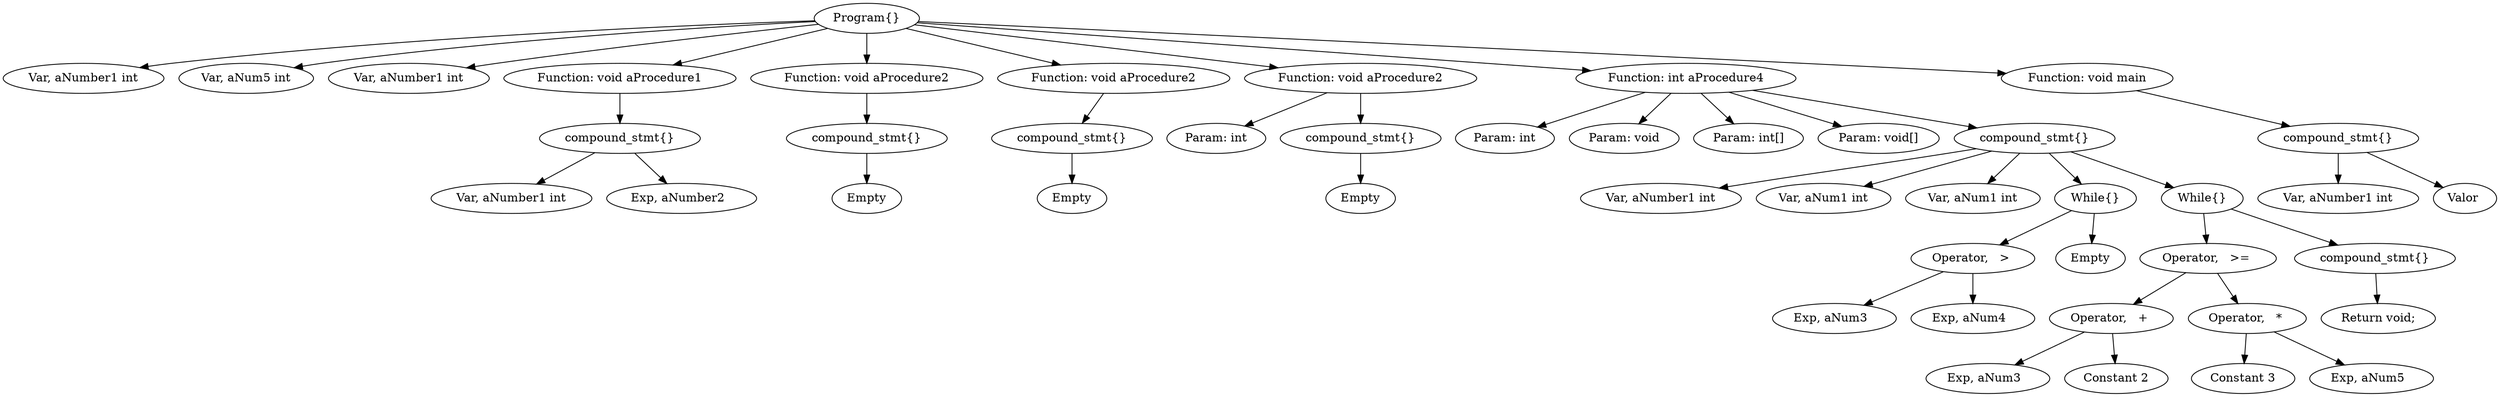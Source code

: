 digraph g {
49 [label="Program{}"];
0 [label="Var, aNumber1 int"];
1 [label="Var, aNum5 int"];
2 [label="Var, aNumber1 int"];
7 [label="Function: void aProcedure1"];
6 [label="compound_stmt{}"];
4 [label="Var, aNumber1 int"];
5 [label="Exp, aNumber2  "];
11 [label="Function: void aProcedure2"];
10 [label="compound_stmt{}"];
9 [label="Empty"];
15 [label="Function: void aProcedure2"];
14 [label="compound_stmt{}"];
13 [label="Empty"];
19 [label="Function: void aProcedure2"];
16 [label="Param: int"];
18 [label="compound_stmt{}"];
17 [label="Empty"];
43 [label="Function: int aProcedure4"];
20 [label="Param: int"];
21 [label="Param: void"];
22 [label="Param: int[]"];
23 [label="Param: void[]"];
42 [label="compound_stmt{}"];
24 [label="Var, aNumber1 int"];
25 [label="Var, aNum1 int"];
26 [label="Var, aNum1 int"];
31 [label="While{}"];
29 [label="Operator,   > "];
27 [label="Exp, aNum3  "];
28 [label="Exp, aNum4  "];
30 [label="Empty"];
41 [label="While{}"];
38 [label="Operator,   >= "];
34 [label="Operator,   + "];
32 [label="Exp, aNum3  "];
33 [label="Constant 2"];
37 [label="Operator,   * "];
35 [label="Constant 3"];
36 [label="Exp, aNum5  "];
40 [label="compound_stmt{}"];
39 [label="Return void;"];
48 [label="Function: void main"];
47 [label="compound_stmt{}"];
45 [label="Var, aNumber1 int"];
46 [label="Valor "];
49->0;
49->1;
49->2;
49->7;
7->6;
6->4;
6->5;
49->11;
11->10;
10->9;
49->15;
15->14;
14->13;
49->19;
19->16;
19->18;
18->17;
49->43;
43->20;
43->21;
43->22;
43->23;
43->42;
42->24;
42->25;
42->26;
42->31;
31->29;
29->27;
29->28;
31->30;
42->41;
41->38;
38->34;
34->32;
34->33;
38->37;
37->35;
37->36;
41->40;
40->39;
49->48;
48->47;
47->45;
47->46;
}